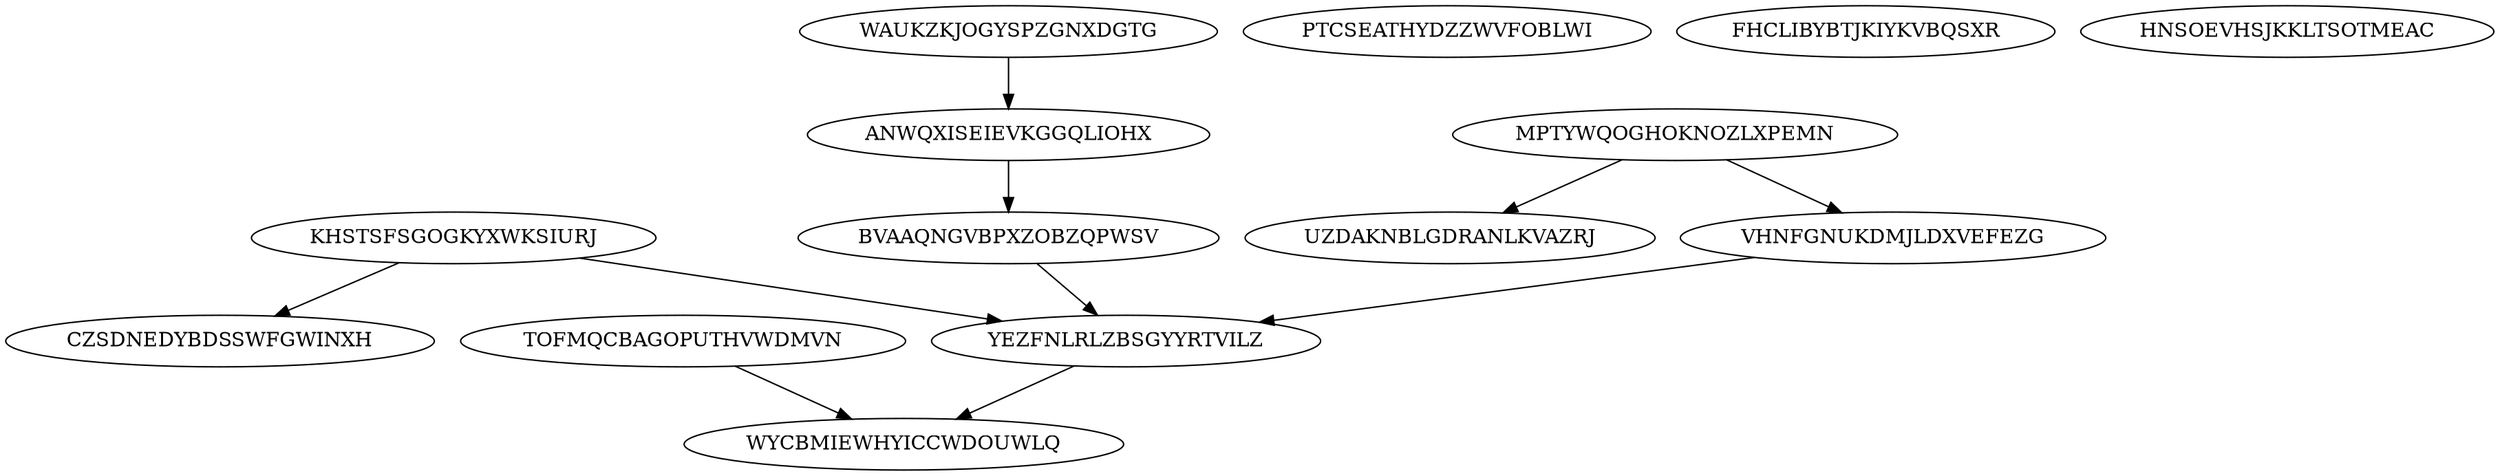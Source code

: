 digraph N14M10 {
	WAUKZKJOGYSPZGNXDGTG	[Weight=18];
	KHSTSFSGOGKYXWKSIURJ	[Weight=19];
	MPTYWQOGHOKNOZLXPEMN	[Weight=10];
	PTCSEATHYDZZWVFOBLWI	[Weight=20];
	UZDAKNBLGDRANLKVAZRJ	[Weight=13];
	ANWQXISEIEVKGGQLIOHX	[Weight=20];
	VHNFGNUKDMJLDXVEFEZG	[Weight=20];
	BVAAQNGVBPXZOBZQPWSV	[Weight=20];
	FHCLIBYBTJKIYKVBQSXR	[Weight=14];
	CZSDNEDYBDSSWFGWINXH	[Weight=12];
	TOFMQCBAGOPUTHVWDMVN	[Weight=16];
	HNSOEVHSJKKLTSOTMEAC	[Weight=14];
	YEZFNLRLZBSGYYRTVILZ	[Weight=19];
	WYCBMIEWHYICCWDOUWLQ	[Weight=14];
	WAUKZKJOGYSPZGNXDGTG -> ANWQXISEIEVKGGQLIOHX [Weight=14];
	ANWQXISEIEVKGGQLIOHX -> BVAAQNGVBPXZOBZQPWSV [Weight=14];
	MPTYWQOGHOKNOZLXPEMN -> VHNFGNUKDMJLDXVEFEZG [Weight=18];
	KHSTSFSGOGKYXWKSIURJ -> YEZFNLRLZBSGYYRTVILZ [Weight=20];
	YEZFNLRLZBSGYYRTVILZ -> WYCBMIEWHYICCWDOUWLQ [Weight=12];
	KHSTSFSGOGKYXWKSIURJ -> CZSDNEDYBDSSWFGWINXH [Weight=14];
	MPTYWQOGHOKNOZLXPEMN -> UZDAKNBLGDRANLKVAZRJ [Weight=17];
	VHNFGNUKDMJLDXVEFEZG -> YEZFNLRLZBSGYYRTVILZ [Weight=16];
	TOFMQCBAGOPUTHVWDMVN -> WYCBMIEWHYICCWDOUWLQ [Weight=10];
	BVAAQNGVBPXZOBZQPWSV -> YEZFNLRLZBSGYYRTVILZ [Weight=17];
}
